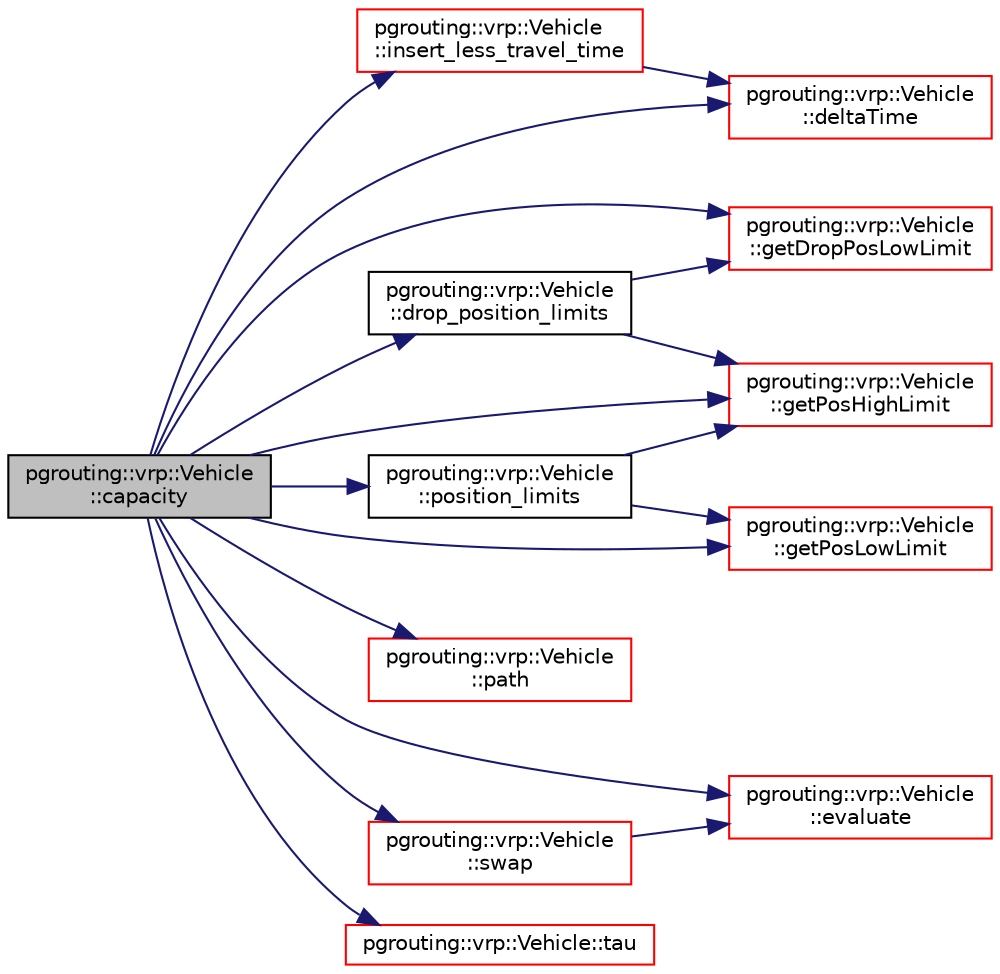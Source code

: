 digraph "pgrouting::vrp::Vehicle::capacity"
{
  edge [fontname="Helvetica",fontsize="10",labelfontname="Helvetica",labelfontsize="10"];
  node [fontname="Helvetica",fontsize="10",shape=record];
  rankdir="LR";
  Node6 [label="pgrouting::vrp::Vehicle\l::capacity",height=0.2,width=0.4,color="black", fillcolor="grey75", style="filled", fontcolor="black"];
  Node6 -> Node7 [color="midnightblue",fontsize="10",style="solid",fontname="Helvetica"];
  Node7 [label="pgrouting::vrp::Vehicle\l::deltaTime",height=0.2,width=0.4,color="red", fillcolor="white", style="filled",URL="$classpgrouting_1_1vrp_1_1Vehicle.html#af16bda121ef322dc50702241a9b20985"];
  Node6 -> Node14 [color="midnightblue",fontsize="10",style="solid",fontname="Helvetica"];
  Node14 [label="pgrouting::vrp::Vehicle\l::drop_position_limits",height=0.2,width=0.4,color="black", fillcolor="white", style="filled",URL="$classpgrouting_1_1vrp_1_1Vehicle.html#a17be5b5bea2071f1e44b594f45019ef4"];
  Node14 -> Node15 [color="midnightblue",fontsize="10",style="solid",fontname="Helvetica"];
  Node15 [label="pgrouting::vrp::Vehicle\l::getDropPosLowLimit",height=0.2,width=0.4,color="red", fillcolor="white", style="filled",URL="$classpgrouting_1_1vrp_1_1Vehicle.html#ab104b6751a28c954bdbf0c8b16793cd5"];
  Node14 -> Node17 [color="midnightblue",fontsize="10",style="solid",fontname="Helvetica"];
  Node17 [label="pgrouting::vrp::Vehicle\l::getPosHighLimit",height=0.2,width=0.4,color="red", fillcolor="white", style="filled",URL="$classpgrouting_1_1vrp_1_1Vehicle.html#a50ba2513d8130e34f95a6a1d98253767"];
  Node6 -> Node22 [color="midnightblue",fontsize="10",style="solid",fontname="Helvetica"];
  Node22 [label="pgrouting::vrp::Vehicle\l::evaluate",height=0.2,width=0.4,color="red", fillcolor="white", style="filled",URL="$classpgrouting_1_1vrp_1_1Vehicle.html#aeec21aba283e23f4bf2a355f4f7c2764",tooltip="@ { "];
  Node6 -> Node15 [color="midnightblue",fontsize="10",style="solid",fontname="Helvetica"];
  Node6 -> Node17 [color="midnightblue",fontsize="10",style="solid",fontname="Helvetica"];
  Node6 -> Node23 [color="midnightblue",fontsize="10",style="solid",fontname="Helvetica"];
  Node23 [label="pgrouting::vrp::Vehicle\l::getPosLowLimit",height=0.2,width=0.4,color="red", fillcolor="white", style="filled",URL="$classpgrouting_1_1vrp_1_1Vehicle.html#ac7cf6a7621be6ee67169364d63850dbf"];
  Node6 -> Node24 [color="midnightblue",fontsize="10",style="solid",fontname="Helvetica"];
  Node24 [label="pgrouting::vrp::Vehicle\l::insert_less_travel_time",height=0.2,width=0.4,color="red", fillcolor="white", style="filled",URL="$classpgrouting_1_1vrp_1_1Vehicle.html#a43b1afad2e0d74af5b5d79dbd6829446"];
  Node24 -> Node7 [color="midnightblue",fontsize="10",style="solid",fontname="Helvetica"];
  Node6 -> Node26 [color="midnightblue",fontsize="10",style="solid",fontname="Helvetica"];
  Node26 [label="pgrouting::vrp::Vehicle\l::path",height=0.2,width=0.4,color="red", fillcolor="white", style="filled",URL="$classpgrouting_1_1vrp_1_1Vehicle.html#aba2e41f35832f29bb570c070ee6b8fab",tooltip="@ { "];
  Node6 -> Node27 [color="midnightblue",fontsize="10",style="solid",fontname="Helvetica"];
  Node27 [label="pgrouting::vrp::Vehicle\l::position_limits",height=0.2,width=0.4,color="black", fillcolor="white", style="filled",URL="$classpgrouting_1_1vrp_1_1Vehicle.html#aa1928ca2eea11f43f5ad021a22c9a5e6"];
  Node27 -> Node17 [color="midnightblue",fontsize="10",style="solid",fontname="Helvetica"];
  Node27 -> Node23 [color="midnightblue",fontsize="10",style="solid",fontname="Helvetica"];
  Node6 -> Node28 [color="midnightblue",fontsize="10",style="solid",fontname="Helvetica"];
  Node28 [label="pgrouting::vrp::Vehicle\l::swap",height=0.2,width=0.4,color="red", fillcolor="white", style="filled",URL="$classpgrouting_1_1vrp_1_1Vehicle.html#a0d79d716f770c845cfb2e811688fc350",tooltip="Swap two nodes in the path. "];
  Node28 -> Node22 [color="midnightblue",fontsize="10",style="solid",fontname="Helvetica"];
  Node6 -> Node29 [color="midnightblue",fontsize="10",style="solid",fontname="Helvetica"];
  Node29 [label="pgrouting::vrp::Vehicle::tau",height=0.2,width=0.4,color="red", fillcolor="white", style="filled",URL="$classpgrouting_1_1vrp_1_1Vehicle.html#a8c24ca81fed1ec1d0e2a9e9a327cd91b"];
}
